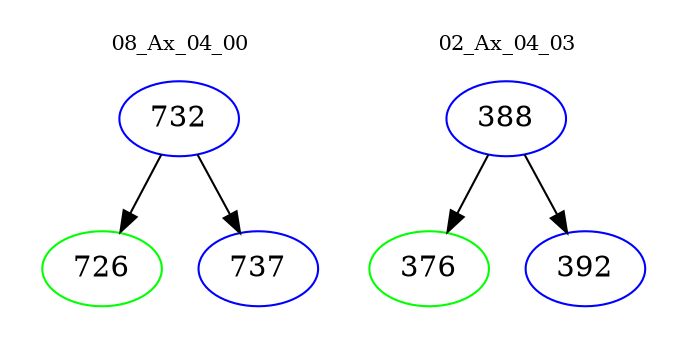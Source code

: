 digraph{
subgraph cluster_0 {
color = white
label = "08_Ax_04_00";
fontsize=10;
T0_732 [label="732", color="blue"]
T0_732 -> T0_726 [color="black"]
T0_726 [label="726", color="green"]
T0_732 -> T0_737 [color="black"]
T0_737 [label="737", color="blue"]
}
subgraph cluster_1 {
color = white
label = "02_Ax_04_03";
fontsize=10;
T1_388 [label="388", color="blue"]
T1_388 -> T1_376 [color="black"]
T1_376 [label="376", color="green"]
T1_388 -> T1_392 [color="black"]
T1_392 [label="392", color="blue"]
}
}
